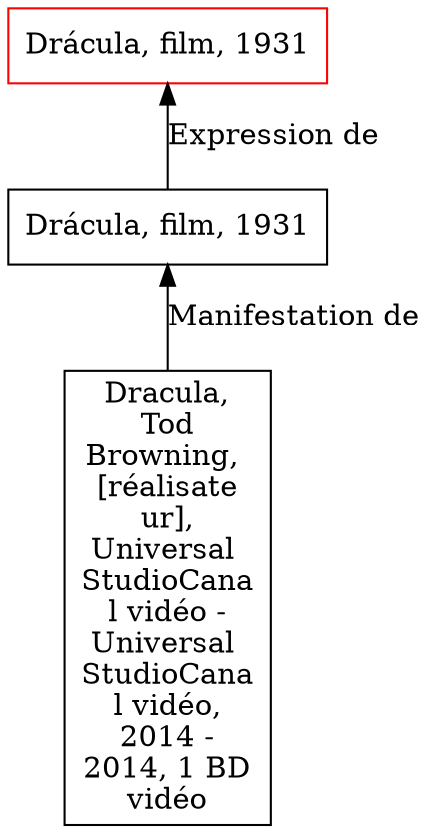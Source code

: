 // Notice UMLRM0163
digraph UMLRM0163 {
	node [align=left shape=rect]
	size="20,20"
	rankdir=BT
	UMLRM0163 [label="Drácula, film, 1931" color=red]
	UMLRM0162 [label="Drácula, film, 1931"]
	UMLRM0162 -> UMLRM0163 [label="Expression de"]
	UMLRM0160 [label="Dracula,
Tod
Browning, 
[réalisate
ur],
Universal 
StudioCana
l vidéo -
Universal 
StudioCana
l vidéo,
2014 -
2014, 1 BD
vidéo"]
	UMLRM0160 -> UMLRM0162 [label="Manifestation de"]
}
